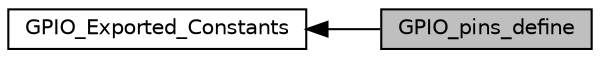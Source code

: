 digraph "GPIO_pins_define"
{
  edge [fontname="Helvetica",fontsize="10",labelfontname="Helvetica",labelfontsize="10"];
  node [fontname="Helvetica",fontsize="10",shape=record];
  rankdir=LR;
  Node1 [label="GPIO_Exported_Constants",height=0.2,width=0.4,color="black", fillcolor="white", style="filled",URL="$group___g_p_i_o___exported___constants.html"];
  Node0 [label="GPIO_pins_define",height=0.2,width=0.4,color="black", fillcolor="grey75", style="filled", fontcolor="black"];
  Node1->Node0 [shape=plaintext, dir="back", style="solid"];
}

